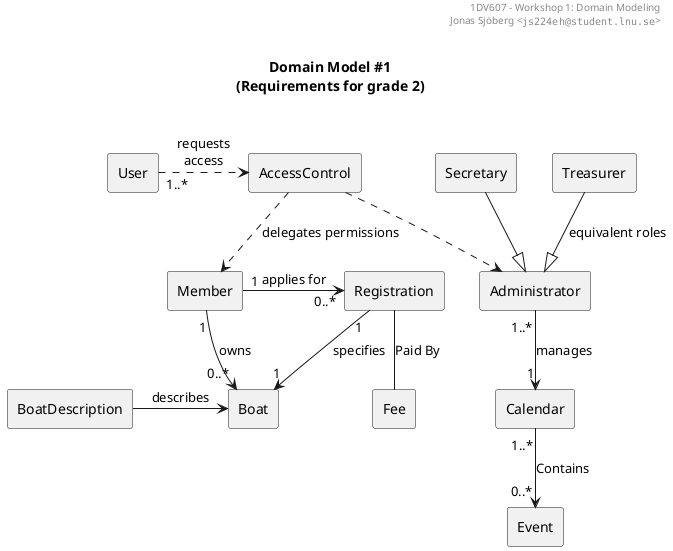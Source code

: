 ' ~~~~~~~~~~~~~~~~~~~~~~~~~~~~~~~~~~~~~~~~~~~~~~~~~~~~~~
' 1DV607 -- Object-Oriented Design and Analysis with UML
' Workshop 1: Domain Modeling
' ~~~~~~~~~~~~~~~~~~~~~~~~~~~~~~~~~~~~~~~~~~~~~~~~~~~~~~
' Created by Jonas Sjöberg (js224eh) on 2017-09-04.
' Linnaeus University
' ""js224eh@student.lnu.se""
' ""http://www.jonasjberg.com""
' ""https://github.com/jonasjberg""

@startuml
' ______________________________________________________________________________
' ____ CONFIGURATION OPTIONS ___________________________________________________
' debug flag creates a 'svek.dot' and 'svek.svg' file in ~/
' !pragma svek_trace on

skinparam {
    monochrome true
    'backgroundColor transparent
    classBackgroundColor transparent
    style strictuml
}

' ______________________________________________________________________________
' ____ USECASE DIAGRAM _________________________________________________________

header
1DV607 - Workshop 1: Domain Modeling
Jonas Sjöberg <""js224eh@student.lnu.se"">
end header

title \nDomain Model #1\n(Requirements for grade 2)\n

agent User
agent Administrator
agent Member
agent Treasurer
agent Secretary

agent AccessControl
agent Boat
agent BoatDescription
agent Calendar
agent Event
agent Fee
agent Registration

AccessControl ..> Member : delegates permissions
AccessControl ..> Administrator

BoatDescription -> Boat : describes

Treasurer --|> Administrator : equivalent roles
Secretary --|> Administrator

User "1..*" .> AccessControl : requests\naccess

Administrator "1..*" --> "1" Calendar : manages

Member "1" --> "0..*" Boat : owns
Member "1" -> "0..*" Registration : applies for

Registration -- Fee : Paid By
Registration "1" --> "1" Boat : specifies

Calendar "1..*" --> "0..*" Event : Contains

@enduml
